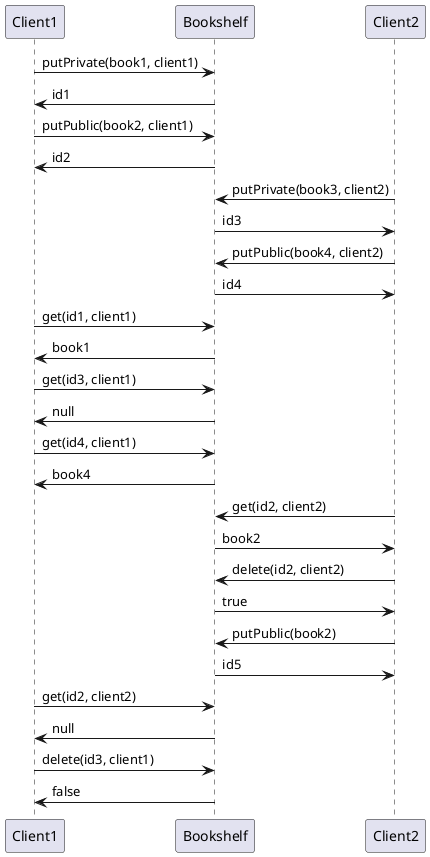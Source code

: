 @startuml

Client1 -> Bookshelf: putPrivate(book1, client1)
Bookshelf -> Client1: id1
Client1 -> Bookshelf: putPublic(book2, client1)
Bookshelf -> Client1: id2
Client2 -> Bookshelf: putPrivate(book3, client2)
Bookshelf -> Client2: id3
Client2 -> Bookshelf: putPublic(book4, client2)
Bookshelf -> Client2: id4

Client1 -> Bookshelf: get(id1, client1)
Bookshelf -> Client1: book1
Client1 -> Bookshelf: get(id3, client1)
Bookshelf -> Client1: null
Client1 -> Bookshelf: get(id4, client1)
Bookshelf -> Client1: book4

Client2 -> Bookshelf: get(id2, client2)
Bookshelf -> Client2: book2
Client2 -> Bookshelf: delete(id2, client2)
Bookshelf -> Client2: true
Client2 -> Bookshelf: putPublic(book2)
Bookshelf -> Client2: id5

Client1 -> Bookshelf: get(id2, client2)
Bookshelf -> Client1: null
Client1 -> Bookshelf: delete(id3, client1)
Bookshelf -> Client1: false

@enduml